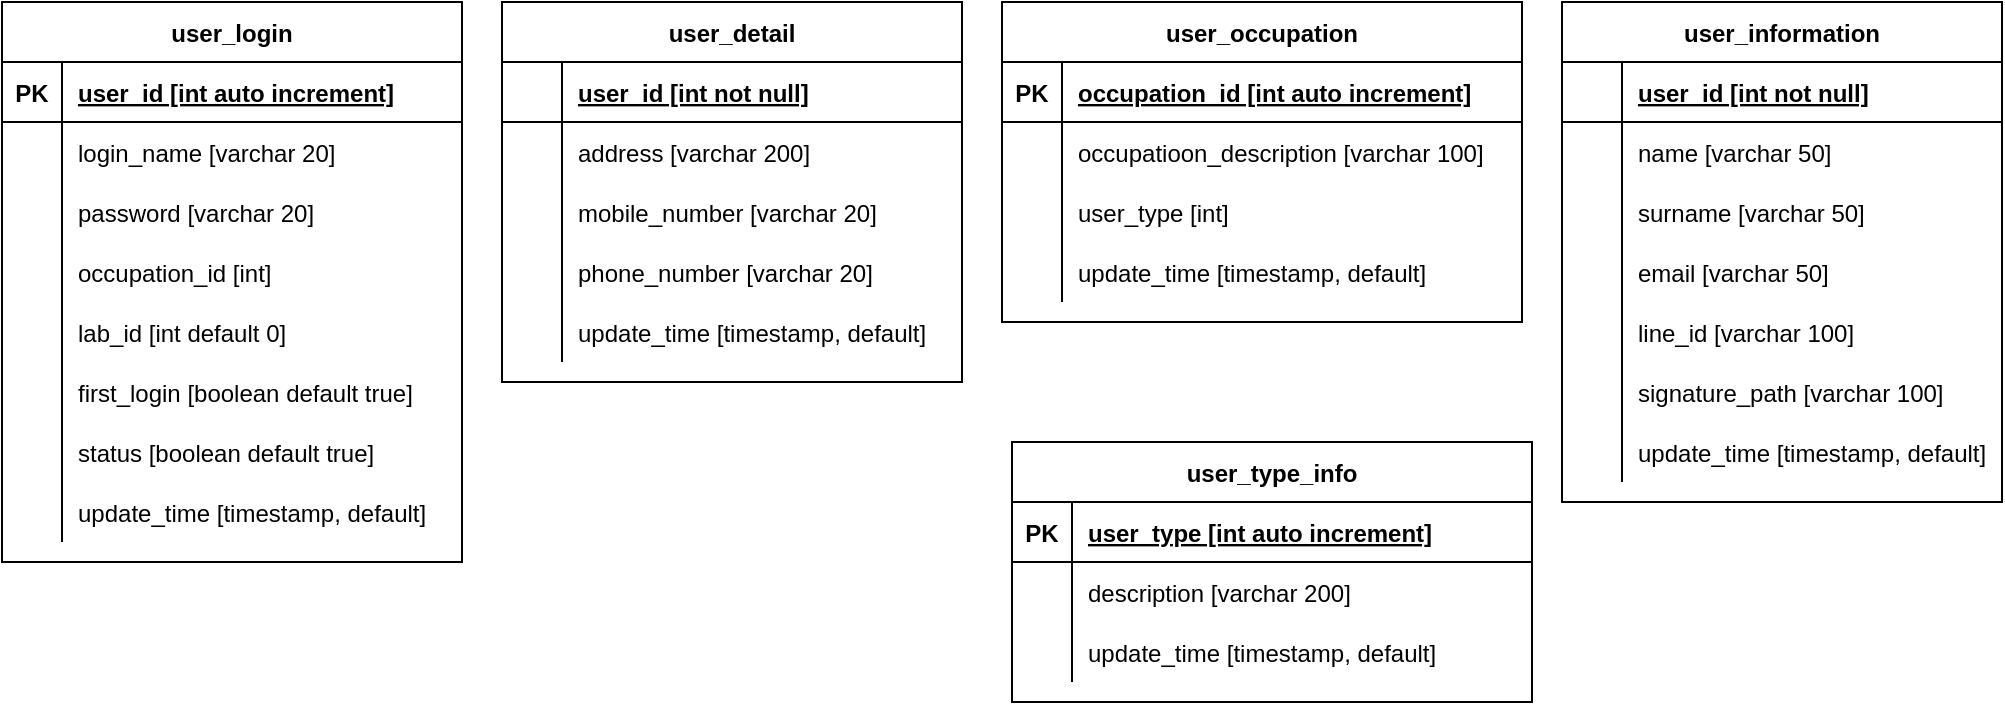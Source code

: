 <mxfile version="19.0.0" type="device" pages="3"><diagram id="svQKQCcRO_PmXxKHVB3k" name="tables"><mxGraphModel dx="1662" dy="857" grid="1" gridSize="10" guides="1" tooltips="1" connect="1" arrows="1" fold="1" page="1" pageScale="1" pageWidth="1169" pageHeight="827" math="0" shadow="0"><root><mxCell id="0"/><mxCell id="1" parent="0"/><mxCell id="1I5OSpIAmHrMG6wG8qoJ-1" value="user_login" style="shape=table;startSize=30;container=1;collapsible=1;childLayout=tableLayout;fixedRows=1;rowLines=0;fontStyle=1;align=center;resizeLast=1;" parent="1" vertex="1"><mxGeometry x="80" y="40" width="230" height="280" as="geometry"/></mxCell><mxCell id="1I5OSpIAmHrMG6wG8qoJ-2" value="" style="shape=tableRow;horizontal=0;startSize=0;swimlaneHead=0;swimlaneBody=0;fillColor=none;collapsible=0;dropTarget=0;points=[[0,0.5],[1,0.5]];portConstraint=eastwest;top=0;left=0;right=0;bottom=1;" parent="1I5OSpIAmHrMG6wG8qoJ-1" vertex="1"><mxGeometry y="30" width="230" height="30" as="geometry"/></mxCell><mxCell id="1I5OSpIAmHrMG6wG8qoJ-3" value="PK" style="shape=partialRectangle;connectable=0;fillColor=none;top=0;left=0;bottom=0;right=0;fontStyle=1;overflow=hidden;" parent="1I5OSpIAmHrMG6wG8qoJ-2" vertex="1"><mxGeometry width="30" height="30" as="geometry"><mxRectangle width="30" height="30" as="alternateBounds"/></mxGeometry></mxCell><mxCell id="1I5OSpIAmHrMG6wG8qoJ-4" value="user_id [int auto increment]" style="shape=partialRectangle;connectable=0;fillColor=none;top=0;left=0;bottom=0;right=0;align=left;spacingLeft=6;fontStyle=5;overflow=hidden;" parent="1I5OSpIAmHrMG6wG8qoJ-2" vertex="1"><mxGeometry x="30" width="200" height="30" as="geometry"><mxRectangle width="200" height="30" as="alternateBounds"/></mxGeometry></mxCell><mxCell id="1I5OSpIAmHrMG6wG8qoJ-5" value="" style="shape=tableRow;horizontal=0;startSize=0;swimlaneHead=0;swimlaneBody=0;fillColor=none;collapsible=0;dropTarget=0;points=[[0,0.5],[1,0.5]];portConstraint=eastwest;top=0;left=0;right=0;bottom=0;" parent="1I5OSpIAmHrMG6wG8qoJ-1" vertex="1"><mxGeometry y="60" width="230" height="30" as="geometry"/></mxCell><mxCell id="1I5OSpIAmHrMG6wG8qoJ-6" value="" style="shape=partialRectangle;connectable=0;fillColor=none;top=0;left=0;bottom=0;right=0;editable=1;overflow=hidden;" parent="1I5OSpIAmHrMG6wG8qoJ-5" vertex="1"><mxGeometry width="30" height="30" as="geometry"><mxRectangle width="30" height="30" as="alternateBounds"/></mxGeometry></mxCell><mxCell id="1I5OSpIAmHrMG6wG8qoJ-7" value="login_name [varchar 20]" style="shape=partialRectangle;connectable=0;fillColor=none;top=0;left=0;bottom=0;right=0;align=left;spacingLeft=6;overflow=hidden;" parent="1I5OSpIAmHrMG6wG8qoJ-5" vertex="1"><mxGeometry x="30" width="200" height="30" as="geometry"><mxRectangle width="200" height="30" as="alternateBounds"/></mxGeometry></mxCell><mxCell id="1I5OSpIAmHrMG6wG8qoJ-8" value="" style="shape=tableRow;horizontal=0;startSize=0;swimlaneHead=0;swimlaneBody=0;fillColor=none;collapsible=0;dropTarget=0;points=[[0,0.5],[1,0.5]];portConstraint=eastwest;top=0;left=0;right=0;bottom=0;" parent="1I5OSpIAmHrMG6wG8qoJ-1" vertex="1"><mxGeometry y="90" width="230" height="30" as="geometry"/></mxCell><mxCell id="1I5OSpIAmHrMG6wG8qoJ-9" value="" style="shape=partialRectangle;connectable=0;fillColor=none;top=0;left=0;bottom=0;right=0;editable=1;overflow=hidden;" parent="1I5OSpIAmHrMG6wG8qoJ-8" vertex="1"><mxGeometry width="30" height="30" as="geometry"><mxRectangle width="30" height="30" as="alternateBounds"/></mxGeometry></mxCell><mxCell id="1I5OSpIAmHrMG6wG8qoJ-10" value="password [varchar 20]" style="shape=partialRectangle;connectable=0;fillColor=none;top=0;left=0;bottom=0;right=0;align=left;spacingLeft=6;overflow=hidden;" parent="1I5OSpIAmHrMG6wG8qoJ-8" vertex="1"><mxGeometry x="30" width="200" height="30" as="geometry"><mxRectangle width="200" height="30" as="alternateBounds"/></mxGeometry></mxCell><mxCell id="1I5OSpIAmHrMG6wG8qoJ-36" value="" style="shape=tableRow;horizontal=0;startSize=0;swimlaneHead=0;swimlaneBody=0;fillColor=none;collapsible=0;dropTarget=0;points=[[0,0.5],[1,0.5]];portConstraint=eastwest;top=0;left=0;right=0;bottom=0;" parent="1I5OSpIAmHrMG6wG8qoJ-1" vertex="1"><mxGeometry y="120" width="230" height="30" as="geometry"/></mxCell><mxCell id="1I5OSpIAmHrMG6wG8qoJ-37" value="" style="shape=partialRectangle;connectable=0;fillColor=none;top=0;left=0;bottom=0;right=0;editable=1;overflow=hidden;" parent="1I5OSpIAmHrMG6wG8qoJ-36" vertex="1"><mxGeometry width="30" height="30" as="geometry"><mxRectangle width="30" height="30" as="alternateBounds"/></mxGeometry></mxCell><mxCell id="1I5OSpIAmHrMG6wG8qoJ-38" value="occupation_id [int]" style="shape=partialRectangle;connectable=0;fillColor=none;top=0;left=0;bottom=0;right=0;align=left;spacingLeft=6;overflow=hidden;" parent="1I5OSpIAmHrMG6wG8qoJ-36" vertex="1"><mxGeometry x="30" width="200" height="30" as="geometry"><mxRectangle width="200" height="30" as="alternateBounds"/></mxGeometry></mxCell><mxCell id="1I5OSpIAmHrMG6wG8qoJ-77" value="" style="shape=tableRow;horizontal=0;startSize=0;swimlaneHead=0;swimlaneBody=0;fillColor=none;collapsible=0;dropTarget=0;points=[[0,0.5],[1,0.5]];portConstraint=eastwest;top=0;left=0;right=0;bottom=0;" parent="1I5OSpIAmHrMG6wG8qoJ-1" vertex="1"><mxGeometry y="150" width="230" height="30" as="geometry"/></mxCell><mxCell id="1I5OSpIAmHrMG6wG8qoJ-78" value="" style="shape=partialRectangle;connectable=0;fillColor=none;top=0;left=0;bottom=0;right=0;editable=1;overflow=hidden;" parent="1I5OSpIAmHrMG6wG8qoJ-77" vertex="1"><mxGeometry width="30" height="30" as="geometry"><mxRectangle width="30" height="30" as="alternateBounds"/></mxGeometry></mxCell><mxCell id="1I5OSpIAmHrMG6wG8qoJ-79" value="lab_id [int default 0]" style="shape=partialRectangle;connectable=0;fillColor=none;top=0;left=0;bottom=0;right=0;align=left;spacingLeft=6;overflow=hidden;" parent="1I5OSpIAmHrMG6wG8qoJ-77" vertex="1"><mxGeometry x="30" width="200" height="30" as="geometry"><mxRectangle width="200" height="30" as="alternateBounds"/></mxGeometry></mxCell><mxCell id="DOiyOatcQ8Gw6rY2cXAG-4" value="" style="shape=tableRow;horizontal=0;startSize=0;swimlaneHead=0;swimlaneBody=0;fillColor=none;collapsible=0;dropTarget=0;points=[[0,0.5],[1,0.5]];portConstraint=eastwest;top=0;left=0;right=0;bottom=0;" parent="1I5OSpIAmHrMG6wG8qoJ-1" vertex="1"><mxGeometry y="180" width="230" height="30" as="geometry"/></mxCell><mxCell id="DOiyOatcQ8Gw6rY2cXAG-5" value="" style="shape=partialRectangle;connectable=0;fillColor=none;top=0;left=0;bottom=0;right=0;editable=1;overflow=hidden;" parent="DOiyOatcQ8Gw6rY2cXAG-4" vertex="1"><mxGeometry width="30" height="30" as="geometry"><mxRectangle width="30" height="30" as="alternateBounds"/></mxGeometry></mxCell><mxCell id="DOiyOatcQ8Gw6rY2cXAG-6" value="first_login [boolean default true]" style="shape=partialRectangle;connectable=0;fillColor=none;top=0;left=0;bottom=0;right=0;align=left;spacingLeft=6;overflow=hidden;" parent="DOiyOatcQ8Gw6rY2cXAG-4" vertex="1"><mxGeometry x="30" width="200" height="30" as="geometry"><mxRectangle width="200" height="30" as="alternateBounds"/></mxGeometry></mxCell><mxCell id="dUXAhBQizb6CX1qR_R1S-1" value="" style="shape=tableRow;horizontal=0;startSize=0;swimlaneHead=0;swimlaneBody=0;fillColor=none;collapsible=0;dropTarget=0;points=[[0,0.5],[1,0.5]];portConstraint=eastwest;top=0;left=0;right=0;bottom=0;" parent="1I5OSpIAmHrMG6wG8qoJ-1" vertex="1"><mxGeometry y="210" width="230" height="30" as="geometry"/></mxCell><mxCell id="dUXAhBQizb6CX1qR_R1S-2" value="" style="shape=partialRectangle;connectable=0;fillColor=none;top=0;left=0;bottom=0;right=0;editable=1;overflow=hidden;" parent="dUXAhBQizb6CX1qR_R1S-1" vertex="1"><mxGeometry width="30" height="30" as="geometry"><mxRectangle width="30" height="30" as="alternateBounds"/></mxGeometry></mxCell><mxCell id="dUXAhBQizb6CX1qR_R1S-3" value="status [boolean default true]" style="shape=partialRectangle;connectable=0;fillColor=none;top=0;left=0;bottom=0;right=0;align=left;spacingLeft=6;overflow=hidden;" parent="dUXAhBQizb6CX1qR_R1S-1" vertex="1"><mxGeometry x="30" width="200" height="30" as="geometry"><mxRectangle width="200" height="30" as="alternateBounds"/></mxGeometry></mxCell><mxCell id="f8WbIAdS0APSTfCe6u-e-1" value="" style="shape=tableRow;horizontal=0;startSize=0;swimlaneHead=0;swimlaneBody=0;fillColor=none;collapsible=0;dropTarget=0;points=[[0,0.5],[1,0.5]];portConstraint=eastwest;top=0;left=0;right=0;bottom=0;" vertex="1" parent="1I5OSpIAmHrMG6wG8qoJ-1"><mxGeometry y="240" width="230" height="30" as="geometry"/></mxCell><mxCell id="f8WbIAdS0APSTfCe6u-e-2" value="" style="shape=partialRectangle;connectable=0;fillColor=none;top=0;left=0;bottom=0;right=0;editable=1;overflow=hidden;" vertex="1" parent="f8WbIAdS0APSTfCe6u-e-1"><mxGeometry width="30" height="30" as="geometry"><mxRectangle width="30" height="30" as="alternateBounds"/></mxGeometry></mxCell><mxCell id="f8WbIAdS0APSTfCe6u-e-3" value="update_time [timestamp, default]" style="shape=partialRectangle;connectable=0;fillColor=none;top=0;left=0;bottom=0;right=0;align=left;spacingLeft=6;overflow=hidden;" vertex="1" parent="f8WbIAdS0APSTfCe6u-e-1"><mxGeometry x="30" width="200" height="30" as="geometry"><mxRectangle width="200" height="30" as="alternateBounds"/></mxGeometry></mxCell><mxCell id="1I5OSpIAmHrMG6wG8qoJ-14" value="user_detail" style="shape=table;startSize=30;container=1;collapsible=1;childLayout=tableLayout;fixedRows=1;rowLines=0;fontStyle=1;align=center;resizeLast=1;" parent="1" vertex="1"><mxGeometry x="330" y="40" width="230" height="190" as="geometry"><mxRectangle x="440" y="180" width="100" height="30" as="alternateBounds"/></mxGeometry></mxCell><mxCell id="1I5OSpIAmHrMG6wG8qoJ-15" value="" style="shape=tableRow;horizontal=0;startSize=0;swimlaneHead=0;swimlaneBody=0;fillColor=none;collapsible=0;dropTarget=0;points=[[0,0.5],[1,0.5]];portConstraint=eastwest;top=0;left=0;right=0;bottom=1;" parent="1I5OSpIAmHrMG6wG8qoJ-14" vertex="1"><mxGeometry y="30" width="230" height="30" as="geometry"/></mxCell><mxCell id="1I5OSpIAmHrMG6wG8qoJ-16" value="" style="shape=partialRectangle;connectable=0;fillColor=none;top=0;left=0;bottom=0;right=0;fontStyle=1;overflow=hidden;" parent="1I5OSpIAmHrMG6wG8qoJ-15" vertex="1"><mxGeometry width="30" height="30" as="geometry"><mxRectangle width="30" height="30" as="alternateBounds"/></mxGeometry></mxCell><mxCell id="1I5OSpIAmHrMG6wG8qoJ-17" value="user_id [int not null]" style="shape=partialRectangle;connectable=0;fillColor=none;top=0;left=0;bottom=0;right=0;align=left;spacingLeft=6;fontStyle=5;overflow=hidden;" parent="1I5OSpIAmHrMG6wG8qoJ-15" vertex="1"><mxGeometry x="30" width="200" height="30" as="geometry"><mxRectangle width="200" height="30" as="alternateBounds"/></mxGeometry></mxCell><mxCell id="1I5OSpIAmHrMG6wG8qoJ-18" value="" style="shape=tableRow;horizontal=0;startSize=0;swimlaneHead=0;swimlaneBody=0;fillColor=none;collapsible=0;dropTarget=0;points=[[0,0.5],[1,0.5]];portConstraint=eastwest;top=0;left=0;right=0;bottom=0;" parent="1I5OSpIAmHrMG6wG8qoJ-14" vertex="1"><mxGeometry y="60" width="230" height="30" as="geometry"/></mxCell><mxCell id="1I5OSpIAmHrMG6wG8qoJ-19" value="" style="shape=partialRectangle;connectable=0;fillColor=none;top=0;left=0;bottom=0;right=0;editable=1;overflow=hidden;" parent="1I5OSpIAmHrMG6wG8qoJ-18" vertex="1"><mxGeometry width="30" height="30" as="geometry"><mxRectangle width="30" height="30" as="alternateBounds"/></mxGeometry></mxCell><mxCell id="1I5OSpIAmHrMG6wG8qoJ-20" value="address [varchar 200]" style="shape=partialRectangle;connectable=0;fillColor=none;top=0;left=0;bottom=0;right=0;align=left;spacingLeft=6;overflow=hidden;" parent="1I5OSpIAmHrMG6wG8qoJ-18" vertex="1"><mxGeometry x="30" width="200" height="30" as="geometry"><mxRectangle width="200" height="30" as="alternateBounds"/></mxGeometry></mxCell><mxCell id="1I5OSpIAmHrMG6wG8qoJ-21" value="" style="shape=tableRow;horizontal=0;startSize=0;swimlaneHead=0;swimlaneBody=0;fillColor=none;collapsible=0;dropTarget=0;points=[[0,0.5],[1,0.5]];portConstraint=eastwest;top=0;left=0;right=0;bottom=0;" parent="1I5OSpIAmHrMG6wG8qoJ-14" vertex="1"><mxGeometry y="90" width="230" height="30" as="geometry"/></mxCell><mxCell id="1I5OSpIAmHrMG6wG8qoJ-22" value="" style="shape=partialRectangle;connectable=0;fillColor=none;top=0;left=0;bottom=0;right=0;editable=1;overflow=hidden;" parent="1I5OSpIAmHrMG6wG8qoJ-21" vertex="1"><mxGeometry width="30" height="30" as="geometry"><mxRectangle width="30" height="30" as="alternateBounds"/></mxGeometry></mxCell><mxCell id="1I5OSpIAmHrMG6wG8qoJ-23" value="mobile_number [varchar 20]" style="shape=partialRectangle;connectable=0;fillColor=none;top=0;left=0;bottom=0;right=0;align=left;spacingLeft=6;overflow=hidden;" parent="1I5OSpIAmHrMG6wG8qoJ-21" vertex="1"><mxGeometry x="30" width="200" height="30" as="geometry"><mxRectangle width="200" height="30" as="alternateBounds"/></mxGeometry></mxCell><mxCell id="1I5OSpIAmHrMG6wG8qoJ-24" value="" style="shape=tableRow;horizontal=0;startSize=0;swimlaneHead=0;swimlaneBody=0;fillColor=none;collapsible=0;dropTarget=0;points=[[0,0.5],[1,0.5]];portConstraint=eastwest;top=0;left=0;right=0;bottom=0;" parent="1I5OSpIAmHrMG6wG8qoJ-14" vertex="1"><mxGeometry y="120" width="230" height="30" as="geometry"/></mxCell><mxCell id="1I5OSpIAmHrMG6wG8qoJ-25" value="" style="shape=partialRectangle;connectable=0;fillColor=none;top=0;left=0;bottom=0;right=0;editable=1;overflow=hidden;" parent="1I5OSpIAmHrMG6wG8qoJ-24" vertex="1"><mxGeometry width="30" height="30" as="geometry"><mxRectangle width="30" height="30" as="alternateBounds"/></mxGeometry></mxCell><mxCell id="1I5OSpIAmHrMG6wG8qoJ-26" value="phone_number [varchar 20]" style="shape=partialRectangle;connectable=0;fillColor=none;top=0;left=0;bottom=0;right=0;align=left;spacingLeft=6;overflow=hidden;" parent="1I5OSpIAmHrMG6wG8qoJ-24" vertex="1"><mxGeometry x="30" width="200" height="30" as="geometry"><mxRectangle width="200" height="30" as="alternateBounds"/></mxGeometry></mxCell><mxCell id="1I5OSpIAmHrMG6wG8qoJ-74" value="" style="shape=tableRow;horizontal=0;startSize=0;swimlaneHead=0;swimlaneBody=0;fillColor=none;collapsible=0;dropTarget=0;points=[[0,0.5],[1,0.5]];portConstraint=eastwest;top=0;left=0;right=0;bottom=0;" parent="1I5OSpIAmHrMG6wG8qoJ-14" vertex="1"><mxGeometry y="150" width="230" height="30" as="geometry"/></mxCell><mxCell id="1I5OSpIAmHrMG6wG8qoJ-75" value="" style="shape=partialRectangle;connectable=0;fillColor=none;top=0;left=0;bottom=0;right=0;editable=1;overflow=hidden;" parent="1I5OSpIAmHrMG6wG8qoJ-74" vertex="1"><mxGeometry width="30" height="30" as="geometry"><mxRectangle width="30" height="30" as="alternateBounds"/></mxGeometry></mxCell><mxCell id="1I5OSpIAmHrMG6wG8qoJ-76" value="update_time [timestamp, default]" style="shape=partialRectangle;connectable=0;fillColor=none;top=0;left=0;bottom=0;right=0;align=left;spacingLeft=6;overflow=hidden;" parent="1I5OSpIAmHrMG6wG8qoJ-74" vertex="1"><mxGeometry x="30" width="200" height="30" as="geometry"><mxRectangle width="200" height="30" as="alternateBounds"/></mxGeometry></mxCell><mxCell id="1I5OSpIAmHrMG6wG8qoJ-39" value="user_information" style="shape=table;startSize=30;container=1;collapsible=1;childLayout=tableLayout;fixedRows=1;rowLines=0;fontStyle=1;align=center;resizeLast=1;" parent="1" vertex="1"><mxGeometry x="860" y="40" width="220" height="250" as="geometry"><mxRectangle x="920" y="180" width="130" height="30" as="alternateBounds"/></mxGeometry></mxCell><mxCell id="1I5OSpIAmHrMG6wG8qoJ-40" value="" style="shape=tableRow;horizontal=0;startSize=0;swimlaneHead=0;swimlaneBody=0;fillColor=none;collapsible=0;dropTarget=0;points=[[0,0.5],[1,0.5]];portConstraint=eastwest;top=0;left=0;right=0;bottom=1;" parent="1I5OSpIAmHrMG6wG8qoJ-39" vertex="1"><mxGeometry y="30" width="220" height="30" as="geometry"/></mxCell><mxCell id="1I5OSpIAmHrMG6wG8qoJ-41" value="" style="shape=partialRectangle;connectable=0;fillColor=none;top=0;left=0;bottom=0;right=0;fontStyle=1;overflow=hidden;" parent="1I5OSpIAmHrMG6wG8qoJ-40" vertex="1"><mxGeometry width="30" height="30" as="geometry"><mxRectangle width="30" height="30" as="alternateBounds"/></mxGeometry></mxCell><mxCell id="1I5OSpIAmHrMG6wG8qoJ-42" value="user_id [int not null]" style="shape=partialRectangle;connectable=0;fillColor=none;top=0;left=0;bottom=0;right=0;align=left;spacingLeft=6;fontStyle=5;overflow=hidden;" parent="1I5OSpIAmHrMG6wG8qoJ-40" vertex="1"><mxGeometry x="30" width="190" height="30" as="geometry"><mxRectangle width="190" height="30" as="alternateBounds"/></mxGeometry></mxCell><mxCell id="1I5OSpIAmHrMG6wG8qoJ-43" value="" style="shape=tableRow;horizontal=0;startSize=0;swimlaneHead=0;swimlaneBody=0;fillColor=none;collapsible=0;dropTarget=0;points=[[0,0.5],[1,0.5]];portConstraint=eastwest;top=0;left=0;right=0;bottom=0;" parent="1I5OSpIAmHrMG6wG8qoJ-39" vertex="1"><mxGeometry y="60" width="220" height="30" as="geometry"/></mxCell><mxCell id="1I5OSpIAmHrMG6wG8qoJ-44" value="" style="shape=partialRectangle;connectable=0;fillColor=none;top=0;left=0;bottom=0;right=0;editable=1;overflow=hidden;" parent="1I5OSpIAmHrMG6wG8qoJ-43" vertex="1"><mxGeometry width="30" height="30" as="geometry"><mxRectangle width="30" height="30" as="alternateBounds"/></mxGeometry></mxCell><mxCell id="1I5OSpIAmHrMG6wG8qoJ-45" value="name [varchar 50]" style="shape=partialRectangle;connectable=0;fillColor=none;top=0;left=0;bottom=0;right=0;align=left;spacingLeft=6;overflow=hidden;" parent="1I5OSpIAmHrMG6wG8qoJ-43" vertex="1"><mxGeometry x="30" width="190" height="30" as="geometry"><mxRectangle width="190" height="30" as="alternateBounds"/></mxGeometry></mxCell><mxCell id="1I5OSpIAmHrMG6wG8qoJ-46" value="" style="shape=tableRow;horizontal=0;startSize=0;swimlaneHead=0;swimlaneBody=0;fillColor=none;collapsible=0;dropTarget=0;points=[[0,0.5],[1,0.5]];portConstraint=eastwest;top=0;left=0;right=0;bottom=0;" parent="1I5OSpIAmHrMG6wG8qoJ-39" vertex="1"><mxGeometry y="90" width="220" height="30" as="geometry"/></mxCell><mxCell id="1I5OSpIAmHrMG6wG8qoJ-47" value="" style="shape=partialRectangle;connectable=0;fillColor=none;top=0;left=0;bottom=0;right=0;editable=1;overflow=hidden;" parent="1I5OSpIAmHrMG6wG8qoJ-46" vertex="1"><mxGeometry width="30" height="30" as="geometry"><mxRectangle width="30" height="30" as="alternateBounds"/></mxGeometry></mxCell><mxCell id="1I5OSpIAmHrMG6wG8qoJ-48" value="surname [varchar 50]" style="shape=partialRectangle;connectable=0;fillColor=none;top=0;left=0;bottom=0;right=0;align=left;spacingLeft=6;overflow=hidden;" parent="1I5OSpIAmHrMG6wG8qoJ-46" vertex="1"><mxGeometry x="30" width="190" height="30" as="geometry"><mxRectangle width="190" height="30" as="alternateBounds"/></mxGeometry></mxCell><mxCell id="1I5OSpIAmHrMG6wG8qoJ-49" value="" style="shape=tableRow;horizontal=0;startSize=0;swimlaneHead=0;swimlaneBody=0;fillColor=none;collapsible=0;dropTarget=0;points=[[0,0.5],[1,0.5]];portConstraint=eastwest;top=0;left=0;right=0;bottom=0;" parent="1I5OSpIAmHrMG6wG8qoJ-39" vertex="1"><mxGeometry y="120" width="220" height="30" as="geometry"/></mxCell><mxCell id="1I5OSpIAmHrMG6wG8qoJ-50" value="" style="shape=partialRectangle;connectable=0;fillColor=none;top=0;left=0;bottom=0;right=0;editable=1;overflow=hidden;" parent="1I5OSpIAmHrMG6wG8qoJ-49" vertex="1"><mxGeometry width="30" height="30" as="geometry"><mxRectangle width="30" height="30" as="alternateBounds"/></mxGeometry></mxCell><mxCell id="1I5OSpIAmHrMG6wG8qoJ-51" value="email [varchar 50]" style="shape=partialRectangle;connectable=0;fillColor=none;top=0;left=0;bottom=0;right=0;align=left;spacingLeft=6;overflow=hidden;" parent="1I5OSpIAmHrMG6wG8qoJ-49" vertex="1"><mxGeometry x="30" width="190" height="30" as="geometry"><mxRectangle width="190" height="30" as="alternateBounds"/></mxGeometry></mxCell><mxCell id="1I5OSpIAmHrMG6wG8qoJ-52" value="" style="shape=tableRow;horizontal=0;startSize=0;swimlaneHead=0;swimlaneBody=0;fillColor=none;collapsible=0;dropTarget=0;points=[[0,0.5],[1,0.5]];portConstraint=eastwest;top=0;left=0;right=0;bottom=0;" parent="1I5OSpIAmHrMG6wG8qoJ-39" vertex="1"><mxGeometry y="150" width="220" height="30" as="geometry"/></mxCell><mxCell id="1I5OSpIAmHrMG6wG8qoJ-53" value="" style="shape=partialRectangle;connectable=0;fillColor=none;top=0;left=0;bottom=0;right=0;editable=1;overflow=hidden;" parent="1I5OSpIAmHrMG6wG8qoJ-52" vertex="1"><mxGeometry width="30" height="30" as="geometry"><mxRectangle width="30" height="30" as="alternateBounds"/></mxGeometry></mxCell><mxCell id="1I5OSpIAmHrMG6wG8qoJ-54" value="line_id [varchar 100]" style="shape=partialRectangle;connectable=0;fillColor=none;top=0;left=0;bottom=0;right=0;align=left;spacingLeft=6;overflow=hidden;" parent="1I5OSpIAmHrMG6wG8qoJ-52" vertex="1"><mxGeometry x="30" width="190" height="30" as="geometry"><mxRectangle width="190" height="30" as="alternateBounds"/></mxGeometry></mxCell><mxCell id="1I5OSpIAmHrMG6wG8qoJ-58" value="" style="shape=tableRow;horizontal=0;startSize=0;swimlaneHead=0;swimlaneBody=0;fillColor=none;collapsible=0;dropTarget=0;points=[[0,0.5],[1,0.5]];portConstraint=eastwest;top=0;left=0;right=0;bottom=0;" parent="1I5OSpIAmHrMG6wG8qoJ-39" vertex="1"><mxGeometry y="180" width="220" height="30" as="geometry"/></mxCell><mxCell id="1I5OSpIAmHrMG6wG8qoJ-59" value="" style="shape=partialRectangle;connectable=0;fillColor=none;top=0;left=0;bottom=0;right=0;editable=1;overflow=hidden;" parent="1I5OSpIAmHrMG6wG8qoJ-58" vertex="1"><mxGeometry width="30" height="30" as="geometry"><mxRectangle width="30" height="30" as="alternateBounds"/></mxGeometry></mxCell><mxCell id="1I5OSpIAmHrMG6wG8qoJ-60" value="signature_path [varchar 100]" style="shape=partialRectangle;connectable=0;fillColor=none;top=0;left=0;bottom=0;right=0;align=left;spacingLeft=6;overflow=hidden;" parent="1I5OSpIAmHrMG6wG8qoJ-58" vertex="1"><mxGeometry x="30" width="190" height="30" as="geometry"><mxRectangle width="190" height="30" as="alternateBounds"/></mxGeometry></mxCell><mxCell id="1I5OSpIAmHrMG6wG8qoJ-83" value="" style="shape=tableRow;horizontal=0;startSize=0;swimlaneHead=0;swimlaneBody=0;fillColor=none;collapsible=0;dropTarget=0;points=[[0,0.5],[1,0.5]];portConstraint=eastwest;top=0;left=0;right=0;bottom=0;" parent="1I5OSpIAmHrMG6wG8qoJ-39" vertex="1"><mxGeometry y="210" width="220" height="30" as="geometry"/></mxCell><mxCell id="1I5OSpIAmHrMG6wG8qoJ-84" value="" style="shape=partialRectangle;connectable=0;fillColor=none;top=0;left=0;bottom=0;right=0;editable=1;overflow=hidden;" parent="1I5OSpIAmHrMG6wG8qoJ-83" vertex="1"><mxGeometry width="30" height="30" as="geometry"><mxRectangle width="30" height="30" as="alternateBounds"/></mxGeometry></mxCell><mxCell id="1I5OSpIAmHrMG6wG8qoJ-85" value="update_time [timestamp, default]" style="shape=partialRectangle;connectable=0;fillColor=none;top=0;left=0;bottom=0;right=0;align=left;spacingLeft=6;overflow=hidden;" parent="1I5OSpIAmHrMG6wG8qoJ-83" vertex="1"><mxGeometry x="30" width="190" height="30" as="geometry"><mxRectangle width="190" height="30" as="alternateBounds"/></mxGeometry></mxCell><mxCell id="1I5OSpIAmHrMG6wG8qoJ-61" value="user_type_info" style="shape=table;startSize=30;container=1;collapsible=1;childLayout=tableLayout;fixedRows=1;rowLines=0;fontStyle=1;align=center;resizeLast=1;" parent="1" vertex="1"><mxGeometry x="585" y="260" width="260" height="130" as="geometry"><mxRectangle x="730" y="180" width="120" height="30" as="alternateBounds"/></mxGeometry></mxCell><mxCell id="1I5OSpIAmHrMG6wG8qoJ-62" value="" style="shape=tableRow;horizontal=0;startSize=0;swimlaneHead=0;swimlaneBody=0;fillColor=none;collapsible=0;dropTarget=0;points=[[0,0.5],[1,0.5]];portConstraint=eastwest;top=0;left=0;right=0;bottom=1;" parent="1I5OSpIAmHrMG6wG8qoJ-61" vertex="1"><mxGeometry y="30" width="260" height="30" as="geometry"/></mxCell><mxCell id="1I5OSpIAmHrMG6wG8qoJ-63" value="PK" style="shape=partialRectangle;connectable=0;fillColor=none;top=0;left=0;bottom=0;right=0;fontStyle=1;overflow=hidden;" parent="1I5OSpIAmHrMG6wG8qoJ-62" vertex="1"><mxGeometry width="30" height="30" as="geometry"><mxRectangle width="30" height="30" as="alternateBounds"/></mxGeometry></mxCell><mxCell id="1I5OSpIAmHrMG6wG8qoJ-64" value="user_type [int auto increment]" style="shape=partialRectangle;connectable=0;fillColor=none;top=0;left=0;bottom=0;right=0;align=left;spacingLeft=6;fontStyle=5;overflow=hidden;" parent="1I5OSpIAmHrMG6wG8qoJ-62" vertex="1"><mxGeometry x="30" width="230" height="30" as="geometry"><mxRectangle width="230" height="30" as="alternateBounds"/></mxGeometry></mxCell><mxCell id="1I5OSpIAmHrMG6wG8qoJ-65" value="" style="shape=tableRow;horizontal=0;startSize=0;swimlaneHead=0;swimlaneBody=0;fillColor=none;collapsible=0;dropTarget=0;points=[[0,0.5],[1,0.5]];portConstraint=eastwest;top=0;left=0;right=0;bottom=0;" parent="1I5OSpIAmHrMG6wG8qoJ-61" vertex="1"><mxGeometry y="60" width="260" height="30" as="geometry"/></mxCell><mxCell id="1I5OSpIAmHrMG6wG8qoJ-66" value="" style="shape=partialRectangle;connectable=0;fillColor=none;top=0;left=0;bottom=0;right=0;editable=1;overflow=hidden;" parent="1I5OSpIAmHrMG6wG8qoJ-65" vertex="1"><mxGeometry width="30" height="30" as="geometry"><mxRectangle width="30" height="30" as="alternateBounds"/></mxGeometry></mxCell><mxCell id="1I5OSpIAmHrMG6wG8qoJ-67" value="description [varchar 200]" style="shape=partialRectangle;connectable=0;fillColor=none;top=0;left=0;bottom=0;right=0;align=left;spacingLeft=6;overflow=hidden;" parent="1I5OSpIAmHrMG6wG8qoJ-65" vertex="1"><mxGeometry x="30" width="230" height="30" as="geometry"><mxRectangle width="230" height="30" as="alternateBounds"/></mxGeometry></mxCell><mxCell id="1I5OSpIAmHrMG6wG8qoJ-80" value="" style="shape=tableRow;horizontal=0;startSize=0;swimlaneHead=0;swimlaneBody=0;fillColor=none;collapsible=0;dropTarget=0;points=[[0,0.5],[1,0.5]];portConstraint=eastwest;top=0;left=0;right=0;bottom=0;" parent="1I5OSpIAmHrMG6wG8qoJ-61" vertex="1"><mxGeometry y="90" width="260" height="30" as="geometry"/></mxCell><mxCell id="1I5OSpIAmHrMG6wG8qoJ-81" value="" style="shape=partialRectangle;connectable=0;fillColor=none;top=0;left=0;bottom=0;right=0;editable=1;overflow=hidden;" parent="1I5OSpIAmHrMG6wG8qoJ-80" vertex="1"><mxGeometry width="30" height="30" as="geometry"><mxRectangle width="30" height="30" as="alternateBounds"/></mxGeometry></mxCell><mxCell id="1I5OSpIAmHrMG6wG8qoJ-82" value="update_time [timestamp, default]" style="shape=partialRectangle;connectable=0;fillColor=none;top=0;left=0;bottom=0;right=0;align=left;spacingLeft=6;overflow=hidden;" parent="1I5OSpIAmHrMG6wG8qoJ-80" vertex="1"><mxGeometry x="30" width="230" height="30" as="geometry"><mxRectangle width="230" height="30" as="alternateBounds"/></mxGeometry></mxCell><mxCell id="ZMaMEjt3KMo6OAtzFJez-1" value="user_occupation" style="shape=table;startSize=30;container=1;collapsible=1;childLayout=tableLayout;fixedRows=1;rowLines=0;fontStyle=1;align=center;resizeLast=1;" parent="1" vertex="1"><mxGeometry x="580" y="40" width="260" height="160" as="geometry"><mxRectangle x="730" y="180" width="120" height="30" as="alternateBounds"/></mxGeometry></mxCell><mxCell id="ZMaMEjt3KMo6OAtzFJez-2" value="" style="shape=tableRow;horizontal=0;startSize=0;swimlaneHead=0;swimlaneBody=0;fillColor=none;collapsible=0;dropTarget=0;points=[[0,0.5],[1,0.5]];portConstraint=eastwest;top=0;left=0;right=0;bottom=1;" parent="ZMaMEjt3KMo6OAtzFJez-1" vertex="1"><mxGeometry y="30" width="260" height="30" as="geometry"/></mxCell><mxCell id="ZMaMEjt3KMo6OAtzFJez-3" value="PK" style="shape=partialRectangle;connectable=0;fillColor=none;top=0;left=0;bottom=0;right=0;fontStyle=1;overflow=hidden;" parent="ZMaMEjt3KMo6OAtzFJez-2" vertex="1"><mxGeometry width="30" height="30" as="geometry"><mxRectangle width="30" height="30" as="alternateBounds"/></mxGeometry></mxCell><mxCell id="ZMaMEjt3KMo6OAtzFJez-4" value="occupation_id [int auto increment]" style="shape=partialRectangle;connectable=0;fillColor=none;top=0;left=0;bottom=0;right=0;align=left;spacingLeft=6;fontStyle=5;overflow=hidden;" parent="ZMaMEjt3KMo6OAtzFJez-2" vertex="1"><mxGeometry x="30" width="230" height="30" as="geometry"><mxRectangle width="230" height="30" as="alternateBounds"/></mxGeometry></mxCell><mxCell id="ZMaMEjt3KMo6OAtzFJez-5" value="" style="shape=tableRow;horizontal=0;startSize=0;swimlaneHead=0;swimlaneBody=0;fillColor=none;collapsible=0;dropTarget=0;points=[[0,0.5],[1,0.5]];portConstraint=eastwest;top=0;left=0;right=0;bottom=0;" parent="ZMaMEjt3KMo6OAtzFJez-1" vertex="1"><mxGeometry y="60" width="260" height="30" as="geometry"/></mxCell><mxCell id="ZMaMEjt3KMo6OAtzFJez-6" value="" style="shape=partialRectangle;connectable=0;fillColor=none;top=0;left=0;bottom=0;right=0;editable=1;overflow=hidden;" parent="ZMaMEjt3KMo6OAtzFJez-5" vertex="1"><mxGeometry width="30" height="30" as="geometry"><mxRectangle width="30" height="30" as="alternateBounds"/></mxGeometry></mxCell><mxCell id="ZMaMEjt3KMo6OAtzFJez-7" value="occupatioon_description [varchar 100]" style="shape=partialRectangle;connectable=0;fillColor=none;top=0;left=0;bottom=0;right=0;align=left;spacingLeft=6;overflow=hidden;" parent="ZMaMEjt3KMo6OAtzFJez-5" vertex="1"><mxGeometry x="30" width="230" height="30" as="geometry"><mxRectangle width="230" height="30" as="alternateBounds"/></mxGeometry></mxCell><mxCell id="ZMaMEjt3KMo6OAtzFJez-8" value="" style="shape=tableRow;horizontal=0;startSize=0;swimlaneHead=0;swimlaneBody=0;fillColor=none;collapsible=0;dropTarget=0;points=[[0,0.5],[1,0.5]];portConstraint=eastwest;top=0;left=0;right=0;bottom=0;" parent="ZMaMEjt3KMo6OAtzFJez-1" vertex="1"><mxGeometry y="90" width="260" height="30" as="geometry"/></mxCell><mxCell id="ZMaMEjt3KMo6OAtzFJez-9" value="" style="shape=partialRectangle;connectable=0;fillColor=none;top=0;left=0;bottom=0;right=0;editable=1;overflow=hidden;" parent="ZMaMEjt3KMo6OAtzFJez-8" vertex="1"><mxGeometry width="30" height="30" as="geometry"><mxRectangle width="30" height="30" as="alternateBounds"/></mxGeometry></mxCell><mxCell id="ZMaMEjt3KMo6OAtzFJez-10" value="user_type [int]" style="shape=partialRectangle;connectable=0;fillColor=none;top=0;left=0;bottom=0;right=0;align=left;spacingLeft=6;overflow=hidden;" parent="ZMaMEjt3KMo6OAtzFJez-8" vertex="1"><mxGeometry x="30" width="230" height="30" as="geometry"><mxRectangle width="230" height="30" as="alternateBounds"/></mxGeometry></mxCell><mxCell id="kTQTAjiNRH5NeEbkiadU-1" value="" style="shape=tableRow;horizontal=0;startSize=0;swimlaneHead=0;swimlaneBody=0;fillColor=none;collapsible=0;dropTarget=0;points=[[0,0.5],[1,0.5]];portConstraint=eastwest;top=0;left=0;right=0;bottom=0;" parent="ZMaMEjt3KMo6OAtzFJez-1" vertex="1"><mxGeometry y="120" width="260" height="30" as="geometry"/></mxCell><mxCell id="kTQTAjiNRH5NeEbkiadU-2" value="" style="shape=partialRectangle;connectable=0;fillColor=none;top=0;left=0;bottom=0;right=0;editable=1;overflow=hidden;" parent="kTQTAjiNRH5NeEbkiadU-1" vertex="1"><mxGeometry width="30" height="30" as="geometry"><mxRectangle width="30" height="30" as="alternateBounds"/></mxGeometry></mxCell><mxCell id="kTQTAjiNRH5NeEbkiadU-3" value="update_time [timestamp, default]" style="shape=partialRectangle;connectable=0;fillColor=none;top=0;left=0;bottom=0;right=0;align=left;spacingLeft=6;overflow=hidden;" parent="kTQTAjiNRH5NeEbkiadU-1" vertex="1"><mxGeometry x="30" width="230" height="30" as="geometry"><mxRectangle width="230" height="30" as="alternateBounds"/></mxGeometry></mxCell></root></mxGraphModel></diagram><diagram id="p2Qa0AOtIlJP-7MbCFpC" name="local_database"><mxGraphModel dx="1662" dy="857" grid="1" gridSize="10" guides="1" tooltips="1" connect="1" arrows="1" fold="1" page="1" pageScale="1" pageWidth="1169" pageHeight="827" math="0" shadow="0"><root><mxCell id="0"/><mxCell id="1" parent="0"/><mxCell id="gRDE-g0N5PxnJ22ry7TY-1" value="application_log" style="shape=table;startSize=30;container=1;collapsible=1;childLayout=tableLayout;fixedRows=1;rowLines=0;fontStyle=1;align=center;resizeLast=1;" parent="1" vertex="1"><mxGeometry x="120" y="40" width="380" height="190" as="geometry"/></mxCell><mxCell id="gRDE-g0N5PxnJ22ry7TY-2" value="" style="shape=tableRow;horizontal=0;startSize=0;swimlaneHead=0;swimlaneBody=0;fillColor=none;collapsible=0;dropTarget=0;points=[[0,0.5],[1,0.5]];portConstraint=eastwest;top=0;left=0;right=0;bottom=1;" parent="gRDE-g0N5PxnJ22ry7TY-1" vertex="1"><mxGeometry y="30" width="380" height="30" as="geometry"/></mxCell><mxCell id="gRDE-g0N5PxnJ22ry7TY-3" value="PK" style="shape=partialRectangle;connectable=0;fillColor=none;top=0;left=0;bottom=0;right=0;fontStyle=1;overflow=hidden;" parent="gRDE-g0N5PxnJ22ry7TY-2" vertex="1"><mxGeometry width="30" height="30" as="geometry"><mxRectangle width="30" height="30" as="alternateBounds"/></mxGeometry></mxCell><mxCell id="gRDE-g0N5PxnJ22ry7TY-4" value="logging_id [INTEGER]" style="shape=partialRectangle;connectable=0;fillColor=none;top=0;left=0;bottom=0;right=0;align=left;spacingLeft=6;fontStyle=5;overflow=hidden;" parent="gRDE-g0N5PxnJ22ry7TY-2" vertex="1"><mxGeometry x="30" width="350" height="30" as="geometry"><mxRectangle width="350" height="30" as="alternateBounds"/></mxGeometry></mxCell><mxCell id="gRDE-g0N5PxnJ22ry7TY-5" value="" style="shape=tableRow;horizontal=0;startSize=0;swimlaneHead=0;swimlaneBody=0;fillColor=none;collapsible=0;dropTarget=0;points=[[0,0.5],[1,0.5]];portConstraint=eastwest;top=0;left=0;right=0;bottom=0;" parent="gRDE-g0N5PxnJ22ry7TY-1" vertex="1"><mxGeometry y="60" width="380" height="30" as="geometry"/></mxCell><mxCell id="gRDE-g0N5PxnJ22ry7TY-6" value="" style="shape=partialRectangle;connectable=0;fillColor=none;top=0;left=0;bottom=0;right=0;editable=1;overflow=hidden;" parent="gRDE-g0N5PxnJ22ry7TY-5" vertex="1"><mxGeometry width="30" height="30" as="geometry"><mxRectangle width="30" height="30" as="alternateBounds"/></mxGeometry></mxCell><mxCell id="gRDE-g0N5PxnJ22ry7TY-7" value="user_id      [INTEGER]" style="shape=partialRectangle;connectable=0;fillColor=none;top=0;left=0;bottom=0;right=0;align=left;spacingLeft=6;overflow=hidden;" parent="gRDE-g0N5PxnJ22ry7TY-5" vertex="1"><mxGeometry x="30" width="350" height="30" as="geometry"><mxRectangle width="350" height="30" as="alternateBounds"/></mxGeometry></mxCell><mxCell id="gRDE-g0N5PxnJ22ry7TY-8" value="" style="shape=tableRow;horizontal=0;startSize=0;swimlaneHead=0;swimlaneBody=0;fillColor=none;collapsible=0;dropTarget=0;points=[[0,0.5],[1,0.5]];portConstraint=eastwest;top=0;left=0;right=0;bottom=0;" parent="gRDE-g0N5PxnJ22ry7TY-1" vertex="1"><mxGeometry y="90" width="380" height="30" as="geometry"/></mxCell><mxCell id="gRDE-g0N5PxnJ22ry7TY-9" value="" style="shape=partialRectangle;connectable=0;fillColor=none;top=0;left=0;bottom=0;right=0;editable=1;overflow=hidden;" parent="gRDE-g0N5PxnJ22ry7TY-8" vertex="1"><mxGeometry width="30" height="30" as="geometry"><mxRectangle width="30" height="30" as="alternateBounds"/></mxGeometry></mxCell><mxCell id="gRDE-g0N5PxnJ22ry7TY-10" value="application_name [VARCHAR 50 NOT NULL]" style="shape=partialRectangle;connectable=0;fillColor=none;top=0;left=0;bottom=0;right=0;align=left;spacingLeft=6;overflow=hidden;" parent="gRDE-g0N5PxnJ22ry7TY-8" vertex="1"><mxGeometry x="30" width="350" height="30" as="geometry"><mxRectangle width="350" height="30" as="alternateBounds"/></mxGeometry></mxCell><mxCell id="gRDE-g0N5PxnJ22ry7TY-17" value="" style="shape=tableRow;horizontal=0;startSize=0;swimlaneHead=0;swimlaneBody=0;fillColor=none;collapsible=0;dropTarget=0;points=[[0,0.5],[1,0.5]];portConstraint=eastwest;top=0;left=0;right=0;bottom=0;" parent="gRDE-g0N5PxnJ22ry7TY-1" vertex="1"><mxGeometry y="120" width="380" height="30" as="geometry"/></mxCell><mxCell id="gRDE-g0N5PxnJ22ry7TY-18" value="" style="shape=partialRectangle;connectable=0;fillColor=none;top=0;left=0;bottom=0;right=0;editable=1;overflow=hidden;" parent="gRDE-g0N5PxnJ22ry7TY-17" vertex="1"><mxGeometry width="30" height="30" as="geometry"><mxRectangle width="30" height="30" as="alternateBounds"/></mxGeometry></mxCell><mxCell id="gRDE-g0N5PxnJ22ry7TY-19" value="executed [BOOLEAN DEFAULT FALSE]" style="shape=partialRectangle;connectable=0;fillColor=none;top=0;left=0;bottom=0;right=0;align=left;spacingLeft=6;overflow=hidden;" parent="gRDE-g0N5PxnJ22ry7TY-17" vertex="1"><mxGeometry x="30" width="350" height="30" as="geometry"><mxRectangle width="350" height="30" as="alternateBounds"/></mxGeometry></mxCell><mxCell id="gRDE-g0N5PxnJ22ry7TY-20" value="" style="shape=tableRow;horizontal=0;startSize=0;swimlaneHead=0;swimlaneBody=0;fillColor=none;collapsible=0;dropTarget=0;points=[[0,0.5],[1,0.5]];portConstraint=eastwest;top=0;left=0;right=0;bottom=0;" parent="gRDE-g0N5PxnJ22ry7TY-1" vertex="1"><mxGeometry y="150" width="380" height="30" as="geometry"/></mxCell><mxCell id="gRDE-g0N5PxnJ22ry7TY-21" value="" style="shape=partialRectangle;connectable=0;fillColor=none;top=0;left=0;bottom=0;right=0;editable=1;overflow=hidden;" parent="gRDE-g0N5PxnJ22ry7TY-20" vertex="1"><mxGeometry width="30" height="30" as="geometry"><mxRectangle width="30" height="30" as="alternateBounds"/></mxGeometry></mxCell><mxCell id="gRDE-g0N5PxnJ22ry7TY-22" value="update_time [DATETIME DEFAULT CURRENT_TIMESTAMP]" style="shape=partialRectangle;connectable=0;fillColor=none;top=0;left=0;bottom=0;right=0;align=left;spacingLeft=6;overflow=hidden;" parent="gRDE-g0N5PxnJ22ry7TY-20" vertex="1"><mxGeometry x="30" width="350" height="30" as="geometry"><mxRectangle width="350" height="30" as="alternateBounds"/></mxGeometry></mxCell></root></mxGraphModel></diagram><diagram id="y2qq1Km_DhJz-BGS5zdz" name="Page-3"><mxGraphModel dx="1662" dy="857" grid="1" gridSize="10" guides="1" tooltips="1" connect="1" arrows="1" fold="1" page="1" pageScale="1" pageWidth="1169" pageHeight="827" math="0" shadow="0"><root><mxCell id="0"/><mxCell id="1" parent="0"/><mxCell id="5Fp1CyQt6YaiU-Setel1-1" value="มีผลกับรายงาน" style="rounded=0;whiteSpace=wrap;html=1;fillColor=#E6FFCC;" vertex="1" parent="1"><mxGeometry x="520" y="80" width="120" height="30" as="geometry"/></mxCell><mxCell id="5Fp1CyQt6YaiU-Setel1-2" value="ข้อมูลที่เก็บ" style="rounded=0;whiteSpace=wrap;html=1;fillColor=#E1D5E7;" vertex="1" parent="1"><mxGeometry x="160" y="80" width="110" height="30" as="geometry"/></mxCell><mxCell id="5Fp1CyQt6YaiU-Setel1-3" value="job_title" style="rounded=0;whiteSpace=wrap;html=1;" vertex="1" parent="1"><mxGeometry x="520" y="460" width="110" height="30" as="geometry"/></mxCell><mxCell id="5Fp1CyQt6YaiU-Setel1-5" value="มี" style="rounded=0;whiteSpace=wrap;html=1;fillColor=#E6FFCC;" vertex="1" parent="1"><mxGeometry x="880" y="490" width="120" height="30" as="geometry"/></mxCell><mxCell id="5Fp1CyQt6YaiU-Setel1-6" value="ข้อความที่แสดง" style="rounded=0;whiteSpace=wrap;html=1;fillColor=#E1D5E7;" vertex="1" parent="1"><mxGeometry x="270" y="80" width="140" height="30" as="geometry"/></mxCell><mxCell id="5Fp1CyQt6YaiU-Setel1-7" value="คำนำหน้าชื่อ" style="rounded=0;whiteSpace=wrap;html=1;" vertex="1" parent="1"><mxGeometry x="630" y="460" width="140" height="30" as="geometry"/></mxCell><mxCell id="5Fp1CyQt6YaiU-Setel1-8" value="name" style="rounded=0;whiteSpace=wrap;html=1;" vertex="1" parent="1"><mxGeometry x="520" y="490" width="110" height="30" as="geometry"/></mxCell><mxCell id="5Fp1CyQt6YaiU-Setel1-9" value="surname" style="rounded=0;whiteSpace=wrap;html=1;" vertex="1" parent="1"><mxGeometry x="520" y="520" width="110" height="30" as="geometry"/></mxCell><mxCell id="5Fp1CyQt6YaiU-Setel1-10" value="ชื่อ" style="rounded=0;whiteSpace=wrap;html=1;" vertex="1" parent="1"><mxGeometry x="630" y="490" width="140" height="30" as="geometry"/></mxCell><mxCell id="5Fp1CyQt6YaiU-Setel1-11" value="สกุล" style="rounded=0;whiteSpace=wrap;html=1;" vertex="1" parent="1"><mxGeometry x="630" y="520" width="140" height="30" as="geometry"/></mxCell><mxCell id="5Fp1CyQt6YaiU-Setel1-14" value="user_id" style="rounded=0;whiteSpace=wrap;html=1;" vertex="1" parent="1"><mxGeometry x="160" y="110" width="110" height="30" as="geometry"/></mxCell><mxCell id="5Fp1CyQt6YaiU-Setel1-15" value="-" style="rounded=0;whiteSpace=wrap;html=1;" vertex="1" parent="1"><mxGeometry x="270" y="110" width="140" height="30" as="geometry"/></mxCell><mxCell id="5Fp1CyQt6YaiU-Setel1-16" value="-" style="rounded=0;whiteSpace=wrap;html=1;fillColor=#E6FFCC;" vertex="1" parent="1"><mxGeometry x="520" y="110" width="120" height="30" as="geometry"/></mxCell><mxCell id="5Fp1CyQt6YaiU-Setel1-17" value="lab_id" style="rounded=0;whiteSpace=wrap;html=1;" vertex="1" parent="1"><mxGeometry x="520" y="550" width="110" height="30" as="geometry"/></mxCell><mxCell id="5Fp1CyQt6YaiU-Setel1-20" value="ห้องแลป" style="rounded=0;whiteSpace=wrap;html=1;" vertex="1" parent="1"><mxGeometry x="630" y="550" width="140" height="30" as="geometry"/></mxCell><mxCell id="5Fp1CyQt6YaiU-Setel1-21" value="-" style="rounded=0;whiteSpace=wrap;html=1;fillColor=#E6FFCC;" vertex="1" parent="1"><mxGeometry x="880" y="550" width="120" height="30" as="geometry"/></mxCell><mxCell id="5Fp1CyQt6YaiU-Setel1-22" value="address" style="rounded=0;whiteSpace=wrap;html=1;" vertex="1" parent="1"><mxGeometry x="520" y="580" width="110" height="30" as="geometry"/></mxCell><mxCell id="5Fp1CyQt6YaiU-Setel1-23" value="ที่อยู่" style="rounded=0;whiteSpace=wrap;html=1;" vertex="1" parent="1"><mxGeometry x="630" y="580" width="140" height="30" as="geometry"/></mxCell><mxCell id="5Fp1CyQt6YaiU-Setel1-24" value="phnoe_number" style="rounded=0;whiteSpace=wrap;html=1;" vertex="1" parent="1"><mxGeometry x="520" y="610" width="110" height="30" as="geometry"/></mxCell><mxCell id="5Fp1CyQt6YaiU-Setel1-25" value="เบอร์โทร" style="rounded=0;whiteSpace=wrap;html=1;" vertex="1" parent="1"><mxGeometry x="630" y="610" width="140" height="30" as="geometry"/></mxCell><mxCell id="5Fp1CyQt6YaiU-Setel1-26" value="มี" style="rounded=0;whiteSpace=wrap;html=1;fillColor=#E6FFCC;" vertex="1" parent="1"><mxGeometry x="880" y="520" width="120" height="30" as="geometry"/></mxCell><mxCell id="5Fp1CyQt6YaiU-Setel1-27" value="มี" style="rounded=0;whiteSpace=wrap;html=1;fillColor=#E6FFCC;" vertex="1" parent="1"><mxGeometry x="880" y="460" width="120" height="30" as="geometry"/></mxCell><mxCell id="5Fp1CyQt6YaiU-Setel1-28" value="-" style="rounded=0;whiteSpace=wrap;html=1;fillColor=#E6FFCC;" vertex="1" parent="1"><mxGeometry x="880" y="580" width="120" height="30" as="geometry"/></mxCell><mxCell id="5Fp1CyQt6YaiU-Setel1-29" value="-" style="rounded=0;whiteSpace=wrap;html=1;fillColor=#E6FFCC;" vertex="1" parent="1"><mxGeometry x="880" y="610" width="120" height="30" as="geometry"/></mxCell><mxCell id="5Fp1CyQt6YaiU-Setel1-30" value="email" style="rounded=0;whiteSpace=wrap;html=1;" vertex="1" parent="1"><mxGeometry x="520" y="640" width="110" height="30" as="geometry"/></mxCell><mxCell id="5Fp1CyQt6YaiU-Setel1-31" value="Email" style="rounded=0;whiteSpace=wrap;html=1;" vertex="1" parent="1"><mxGeometry x="630" y="640" width="140" height="30" as="geometry"/></mxCell><mxCell id="5Fp1CyQt6YaiU-Setel1-33" value="-" style="rounded=0;whiteSpace=wrap;html=1;fillColor=#E6FFCC;" vertex="1" parent="1"><mxGeometry x="880" y="640" width="120" height="30" as="geometry"/></mxCell><mxCell id="5Fp1CyQt6YaiU-Setel1-34" value="information_id" style="rounded=0;whiteSpace=wrap;html=1;" vertex="1" parent="1"><mxGeometry x="160" y="200" width="110" height="30" as="geometry"/></mxCell><mxCell id="5Fp1CyQt6YaiU-Setel1-35" value="-" style="rounded=0;whiteSpace=wrap;html=1;" vertex="1" parent="1"><mxGeometry x="270" y="200" width="140" height="30" as="geometry"/></mxCell><mxCell id="5Fp1CyQt6YaiU-Setel1-36" value="-" style="rounded=0;whiteSpace=wrap;html=1;fillColor=#E6FFCC;" vertex="1" parent="1"><mxGeometry x="520" y="200" width="120" height="30" as="geometry"/></mxCell><mxCell id="5Fp1CyQt6YaiU-Setel1-39" value="INTEGER" style="rounded=0;whiteSpace=wrap;html=1;" vertex="1" parent="1"><mxGeometry x="990" y="140" width="110" height="30" as="geometry"/></mxCell><mxCell id="5Fp1CyQt6YaiU-Setel1-40" value="user_id" style="rounded=0;whiteSpace=wrap;html=1;" vertex="1" parent="1"><mxGeometry x="880" y="140" width="110" height="30" as="geometry"/></mxCell><mxCell id="5Fp1CyQt6YaiU-Setel1-41" value="ข้อมูลที่เก็บ" style="rounded=0;whiteSpace=wrap;html=1;fillColor=#E1D5E7;" vertex="1" parent="1"><mxGeometry x="880" y="80" width="110" height="30" as="geometry"/></mxCell><mxCell id="5Fp1CyQt6YaiU-Setel1-42" value="logging_id" style="rounded=0;whiteSpace=wrap;html=1;" vertex="1" parent="1"><mxGeometry x="880" y="110" width="110" height="30" as="geometry"/></mxCell><mxCell id="5Fp1CyQt6YaiU-Setel1-43" value="information_id" style="rounded=0;whiteSpace=wrap;html=1;" vertex="1" parent="1"><mxGeometry x="520" y="430" width="110" height="30" as="geometry"/></mxCell><mxCell id="5Fp1CyQt6YaiU-Setel1-44" value="INTERGER" style="rounded=0;whiteSpace=wrap;html=1;" vertex="1" parent="1"><mxGeometry x="770" y="430" width="110" height="30" as="geometry"/></mxCell><mxCell id="5Fp1CyQt6YaiU-Setel1-45" value="ชนิดข้อมูล" style="rounded=0;whiteSpace=wrap;html=1;fillColor=#E1D5E7;" vertex="1" parent="1"><mxGeometry x="990" y="80" width="110" height="30" as="geometry"/></mxCell><mxCell id="5Fp1CyQt6YaiU-Setel1-46" value="INTEGER" style="rounded=0;whiteSpace=wrap;html=1;" vertex="1" parent="1"><mxGeometry x="990" y="110" width="110" height="30" as="geometry"/></mxCell><mxCell id="5Fp1CyQt6YaiU-Setel1-47" value="ชนิดข้อมูล" style="rounded=0;whiteSpace=wrap;html=1;fillColor=#E1D5E7;" vertex="1" parent="1"><mxGeometry x="410" y="80" width="110" height="30" as="geometry"/></mxCell><mxCell id="5Fp1CyQt6YaiU-Setel1-48" value="INTEGER" style="rounded=0;whiteSpace=wrap;html=1;" vertex="1" parent="1"><mxGeometry x="410" y="110" width="110" height="30" as="geometry"/></mxCell><mxCell id="5Fp1CyQt6YaiU-Setel1-49" value="VARCHAR(255)" style="rounded=0;whiteSpace=wrap;html=1;" vertex="1" parent="1"><mxGeometry x="770" y="460" width="110" height="30" as="geometry"/></mxCell><mxCell id="5Fp1CyQt6YaiU-Setel1-50" value="VARCHAR(255)" style="rounded=0;whiteSpace=wrap;html=1;" vertex="1" parent="1"><mxGeometry x="770" y="490" width="110" height="30" as="geometry"/></mxCell><mxCell id="5Fp1CyQt6YaiU-Setel1-51" value="VARCHAR(255)" style="rounded=0;whiteSpace=wrap;html=1;" vertex="1" parent="1"><mxGeometry x="770" y="520" width="110" height="30" as="geometry"/></mxCell><mxCell id="5Fp1CyQt6YaiU-Setel1-52" value="INTEGER" style="rounded=0;whiteSpace=wrap;html=1;" vertex="1" parent="1"><mxGeometry x="770" y="550" width="110" height="30" as="geometry"/></mxCell><mxCell id="5Fp1CyQt6YaiU-Setel1-53" value="VARCHAR(255)" style="rounded=0;whiteSpace=wrap;html=1;" vertex="1" parent="1"><mxGeometry x="770" y="580" width="110" height="30" as="geometry"/></mxCell><mxCell id="5Fp1CyQt6YaiU-Setel1-54" value="VARCHAR(20)" style="rounded=0;whiteSpace=wrap;html=1;" vertex="1" parent="1"><mxGeometry x="770" y="610" width="110" height="30" as="geometry"/></mxCell><mxCell id="5Fp1CyQt6YaiU-Setel1-55" value="VARCHAR(100)" style="rounded=0;whiteSpace=wrap;html=1;" vertex="1" parent="1"><mxGeometry x="770" y="640" width="110" height="30" as="geometry"/></mxCell><mxCell id="5Fp1CyQt6YaiU-Setel1-57" value="INTEGER" style="rounded=0;whiteSpace=wrap;html=1;" vertex="1" parent="1"><mxGeometry x="410" y="200" width="110" height="30" as="geometry"/></mxCell><mxCell id="5Fp1CyQt6YaiU-Setel1-58" value="timestamp" style="rounded=0;whiteSpace=wrap;html=1;" vertex="1" parent="1"><mxGeometry x="160" y="230" width="110" height="30" as="geometry"/></mxCell><mxCell id="5Fp1CyQt6YaiU-Setel1-59" value="-" style="rounded=0;whiteSpace=wrap;html=1;" vertex="1" parent="1"><mxGeometry x="270" y="230" width="140" height="30" as="geometry"/></mxCell><mxCell id="5Fp1CyQt6YaiU-Setel1-60" value="-" style="rounded=0;whiteSpace=wrap;html=1;fillColor=#E6FFCC;" vertex="1" parent="1"><mxGeometry x="520" y="230" width="120" height="30" as="geometry"/></mxCell><mxCell id="5Fp1CyQt6YaiU-Setel1-61" value="TIME_STAMP" style="rounded=0;whiteSpace=wrap;html=1;" vertex="1" parent="1"><mxGeometry x="410" y="230" width="110" height="30" as="geometry"/></mxCell><mxCell id="5Fp1CyQt6YaiU-Setel1-62" value="timestamp" style="rounded=0;whiteSpace=wrap;html=1;" vertex="1" parent="1"><mxGeometry x="880" y="200" width="110" height="30" as="geometry"/></mxCell><mxCell id="5Fp1CyQt6YaiU-Setel1-64" value="TIME_STAMP" style="rounded=0;whiteSpace=wrap;html=1;" vertex="1" parent="1"><mxGeometry x="990" y="200" width="110" height="30" as="geometry"/></mxCell><mxCell id="5Fp1CyQt6YaiU-Setel1-65" value="ข้อมูลที่เก็บ" style="rounded=0;whiteSpace=wrap;html=1;fillColor=#E1D5E7;" vertex="1" parent="1"><mxGeometry x="160" y="80" width="110" height="30" as="geometry"/></mxCell><mxCell id="5Fp1CyQt6YaiU-Setel1-66" value="ข้อความที่แสดง" style="rounded=0;whiteSpace=wrap;html=1;fillColor=#E1D5E7;" vertex="1" parent="1"><mxGeometry x="270" y="80" width="140" height="30" as="geometry"/></mxCell><mxCell id="5Fp1CyQt6YaiU-Setel1-67" value="ข้อมูลที่เก็บ" style="rounded=0;whiteSpace=wrap;html=1;fillColor=#E1D5E7;" vertex="1" parent="1"><mxGeometry x="160" y="80" width="110" height="30" as="geometry"/></mxCell><mxCell id="5Fp1CyQt6YaiU-Setel1-68" value="ข้อความที่แสดง" style="rounded=0;whiteSpace=wrap;html=1;fillColor=#E1D5E7;" vertex="1" parent="1"><mxGeometry x="270" y="80" width="140" height="30" as="geometry"/></mxCell><mxCell id="5Fp1CyQt6YaiU-Setel1-69" value="ข้อมูลที่เก็บ" style="rounded=0;whiteSpace=wrap;html=1;fillColor=#E1D5E7;" vertex="1" parent="1"><mxGeometry x="520" y="400" width="110" height="30" as="geometry"/></mxCell><mxCell id="5Fp1CyQt6YaiU-Setel1-70" value="ข้อความที่แสดง" style="rounded=0;whiteSpace=wrap;html=1;fillColor=#E1D5E7;" vertex="1" parent="1"><mxGeometry x="630" y="400" width="140" height="30" as="geometry"/></mxCell><mxCell id="5Fp1CyQt6YaiU-Setel1-71" value="มีผลกับรายงาน" style="rounded=0;whiteSpace=wrap;html=1;fillColor=#E6FFCC;" vertex="1" parent="1"><mxGeometry x="880" y="400" width="120" height="30" as="geometry"/></mxCell><mxCell id="5Fp1CyQt6YaiU-Setel1-73" value="ชนิดข้อมูล" style="rounded=0;whiteSpace=wrap;html=1;fillColor=#E1D5E7;" vertex="1" parent="1"><mxGeometry x="770" y="400" width="110" height="30" as="geometry"/></mxCell><mxCell id="5Fp1CyQt6YaiU-Setel1-77" value="-" style="rounded=0;whiteSpace=wrap;html=1;fillColor=#E6FFCC;" vertex="1" parent="1"><mxGeometry x="880" y="430" width="120" height="30" as="geometry"/></mxCell><mxCell id="5Fp1CyQt6YaiU-Setel1-78" value="-" style="rounded=0;whiteSpace=wrap;html=1;" vertex="1" parent="1"><mxGeometry x="630" y="430" width="140" height="30" as="geometry"/></mxCell><mxCell id="5Fp1CyQt6YaiU-Setel1-79" value="information_id" style="rounded=0;whiteSpace=wrap;html=1;" vertex="1" parent="1"><mxGeometry x="880" y="170" width="110" height="30" as="geometry"/></mxCell><mxCell id="5Fp1CyQt6YaiU-Setel1-80" value="INTEGER" style="rounded=0;whiteSpace=wrap;html=1;" vertex="1" parent="1"><mxGeometry x="990" y="170" width="110" height="30" as="geometry"/></mxCell><mxCell id="5Fp1CyQt6YaiU-Setel1-81" value="username" style="rounded=0;whiteSpace=wrap;html=1;" vertex="1" parent="1"><mxGeometry x="160" y="140" width="110" height="30" as="geometry"/></mxCell><mxCell id="5Fp1CyQt6YaiU-Setel1-82" value="password" style="rounded=0;whiteSpace=wrap;html=1;" vertex="1" parent="1"><mxGeometry x="160" y="170" width="110" height="30" as="geometry"/></mxCell><mxCell id="5Fp1CyQt6YaiU-Setel1-83" value="Username" style="rounded=0;whiteSpace=wrap;html=1;" vertex="1" parent="1"><mxGeometry x="270" y="140" width="140" height="30" as="geometry"/></mxCell><mxCell id="5Fp1CyQt6YaiU-Setel1-84" value="Password" style="rounded=0;whiteSpace=wrap;html=1;" vertex="1" parent="1"><mxGeometry x="270" y="170" width="140" height="30" as="geometry"/></mxCell><mxCell id="5Fp1CyQt6YaiU-Setel1-85" value="VARCHAR(255)" style="rounded=0;whiteSpace=wrap;html=1;" vertex="1" parent="1"><mxGeometry x="410" y="140" width="110" height="30" as="geometry"/></mxCell><mxCell id="5Fp1CyQt6YaiU-Setel1-86" value="VARCHAR(255)" style="rounded=0;whiteSpace=wrap;html=1;" vertex="1" parent="1"><mxGeometry x="410" y="170" width="110" height="30" as="geometry"/></mxCell><mxCell id="5Fp1CyQt6YaiU-Setel1-87" value="-" style="rounded=0;whiteSpace=wrap;html=1;fillColor=#E6FFCC;" vertex="1" parent="1"><mxGeometry x="520" y="140" width="120" height="30" as="geometry"/></mxCell><mxCell id="5Fp1CyQt6YaiU-Setel1-88" value="-" style="rounded=0;whiteSpace=wrap;html=1;fillColor=#E6FFCC;" vertex="1" parent="1"><mxGeometry x="520" y="170" width="120" height="30" as="geometry"/></mxCell><mxCell id="5Fp1CyQt6YaiU-Setel1-89" value="signature_path" style="rounded=0;whiteSpace=wrap;html=1;" vertex="1" parent="1"><mxGeometry x="520" y="670" width="110" height="30" as="geometry"/></mxCell><mxCell id="5Fp1CyQt6YaiU-Setel1-90" value="ลายมือ" style="rounded=0;whiteSpace=wrap;html=1;" vertex="1" parent="1"><mxGeometry x="630" y="670" width="140" height="30" as="geometry"/></mxCell><mxCell id="5Fp1CyQt6YaiU-Setel1-91" value="VARCHAR(100)" style="rounded=0;whiteSpace=wrap;html=1;" vertex="1" parent="1"><mxGeometry x="770" y="670" width="110" height="30" as="geometry"/></mxCell><mxCell id="5Fp1CyQt6YaiU-Setel1-92" value="มี" style="rounded=0;whiteSpace=wrap;html=1;fillColor=#E6FFCC;" vertex="1" parent="1"><mxGeometry x="880" y="670" width="120" height="30" as="geometry"/></mxCell><mxCell id="5Fp1CyQt6YaiU-Setel1-93" value="มีผลกับรายงาน" style="rounded=0;whiteSpace=wrap;html=1;fillColor=#E6FFCC;" vertex="1" parent="1"><mxGeometry x="520" y="80" width="120" height="30" as="geometry"/></mxCell><mxCell id="5Fp1CyQt6YaiU-Setel1-94" value="-" style="rounded=0;whiteSpace=wrap;html=1;fillColor=#E6FFCC;" vertex="1" parent="1"><mxGeometry x="520" y="110" width="120" height="30" as="geometry"/></mxCell><mxCell id="5Fp1CyQt6YaiU-Setel1-95" value="-" style="rounded=0;whiteSpace=wrap;html=1;fillColor=#E6FFCC;" vertex="1" parent="1"><mxGeometry x="520" y="140" width="120" height="30" as="geometry"/></mxCell><mxCell id="5Fp1CyQt6YaiU-Setel1-96" value="-" style="rounded=0;whiteSpace=wrap;html=1;fillColor=#E6FFCC;" vertex="1" parent="1"><mxGeometry x="520" y="170" width="120" height="30" as="geometry"/></mxCell><mxCell id="5Fp1CyQt6YaiU-Setel1-97" value="การ login" style="rounded=0;whiteSpace=wrap;html=1;fillColor=#E6FFCC;" vertex="1" parent="1"><mxGeometry x="640" y="80" width="100" height="30" as="geometry"/></mxCell><mxCell id="5Fp1CyQt6YaiU-Setel1-98" value="-" style="rounded=0;whiteSpace=wrap;html=1;fillColor=#E6FFCC;" vertex="1" parent="1"><mxGeometry x="640" y="110" width="100" height="30" as="geometry"/></mxCell><mxCell id="5Fp1CyQt6YaiU-Setel1-99" value="-" style="rounded=0;whiteSpace=wrap;html=1;fillColor=#E6FFCC;" vertex="1" parent="1"><mxGeometry x="640" y="140" width="100" height="30" as="geometry"/></mxCell><mxCell id="5Fp1CyQt6YaiU-Setel1-100" value="-" style="rounded=0;whiteSpace=wrap;html=1;fillColor=#E6FFCC;" vertex="1" parent="1"><mxGeometry x="640" y="170" width="100" height="30" as="geometry"/></mxCell><mxCell id="5Fp1CyQt6YaiU-Setel1-101" value="-" style="rounded=0;whiteSpace=wrap;html=1;fillColor=#E6FFCC;" vertex="1" parent="1"><mxGeometry x="640" y="230" width="100" height="30" as="geometry"/></mxCell><mxCell id="5Fp1CyQt6YaiU-Setel1-102" value="-" style="rounded=0;whiteSpace=wrap;html=1;fillColor=#E6FFCC;" vertex="1" parent="1"><mxGeometry x="640" y="200" width="100" height="30" as="geometry"/></mxCell><mxCell id="5Fp1CyQt6YaiU-Setel1-103" value="timestamp" style="rounded=0;whiteSpace=wrap;html=1;" vertex="1" parent="1"><mxGeometry x="520" y="700" width="110" height="30" as="geometry"/></mxCell><mxCell id="5Fp1CyQt6YaiU-Setel1-104" value="-" style="rounded=0;whiteSpace=wrap;html=1;" vertex="1" parent="1"><mxGeometry x="630" y="700" width="140" height="30" as="geometry"/></mxCell><mxCell id="5Fp1CyQt6YaiU-Setel1-105" value="-" style="rounded=0;whiteSpace=wrap;html=1;fillColor=#E6FFCC;" vertex="1" parent="1"><mxGeometry x="880" y="700" width="120" height="30" as="geometry"/></mxCell><mxCell id="5Fp1CyQt6YaiU-Setel1-106" value="TIME_STAMP" style="rounded=0;whiteSpace=wrap;html=1;" vertex="1" parent="1"><mxGeometry x="770" y="700" width="110" height="30" as="geometry"/></mxCell></root></mxGraphModel></diagram></mxfile>